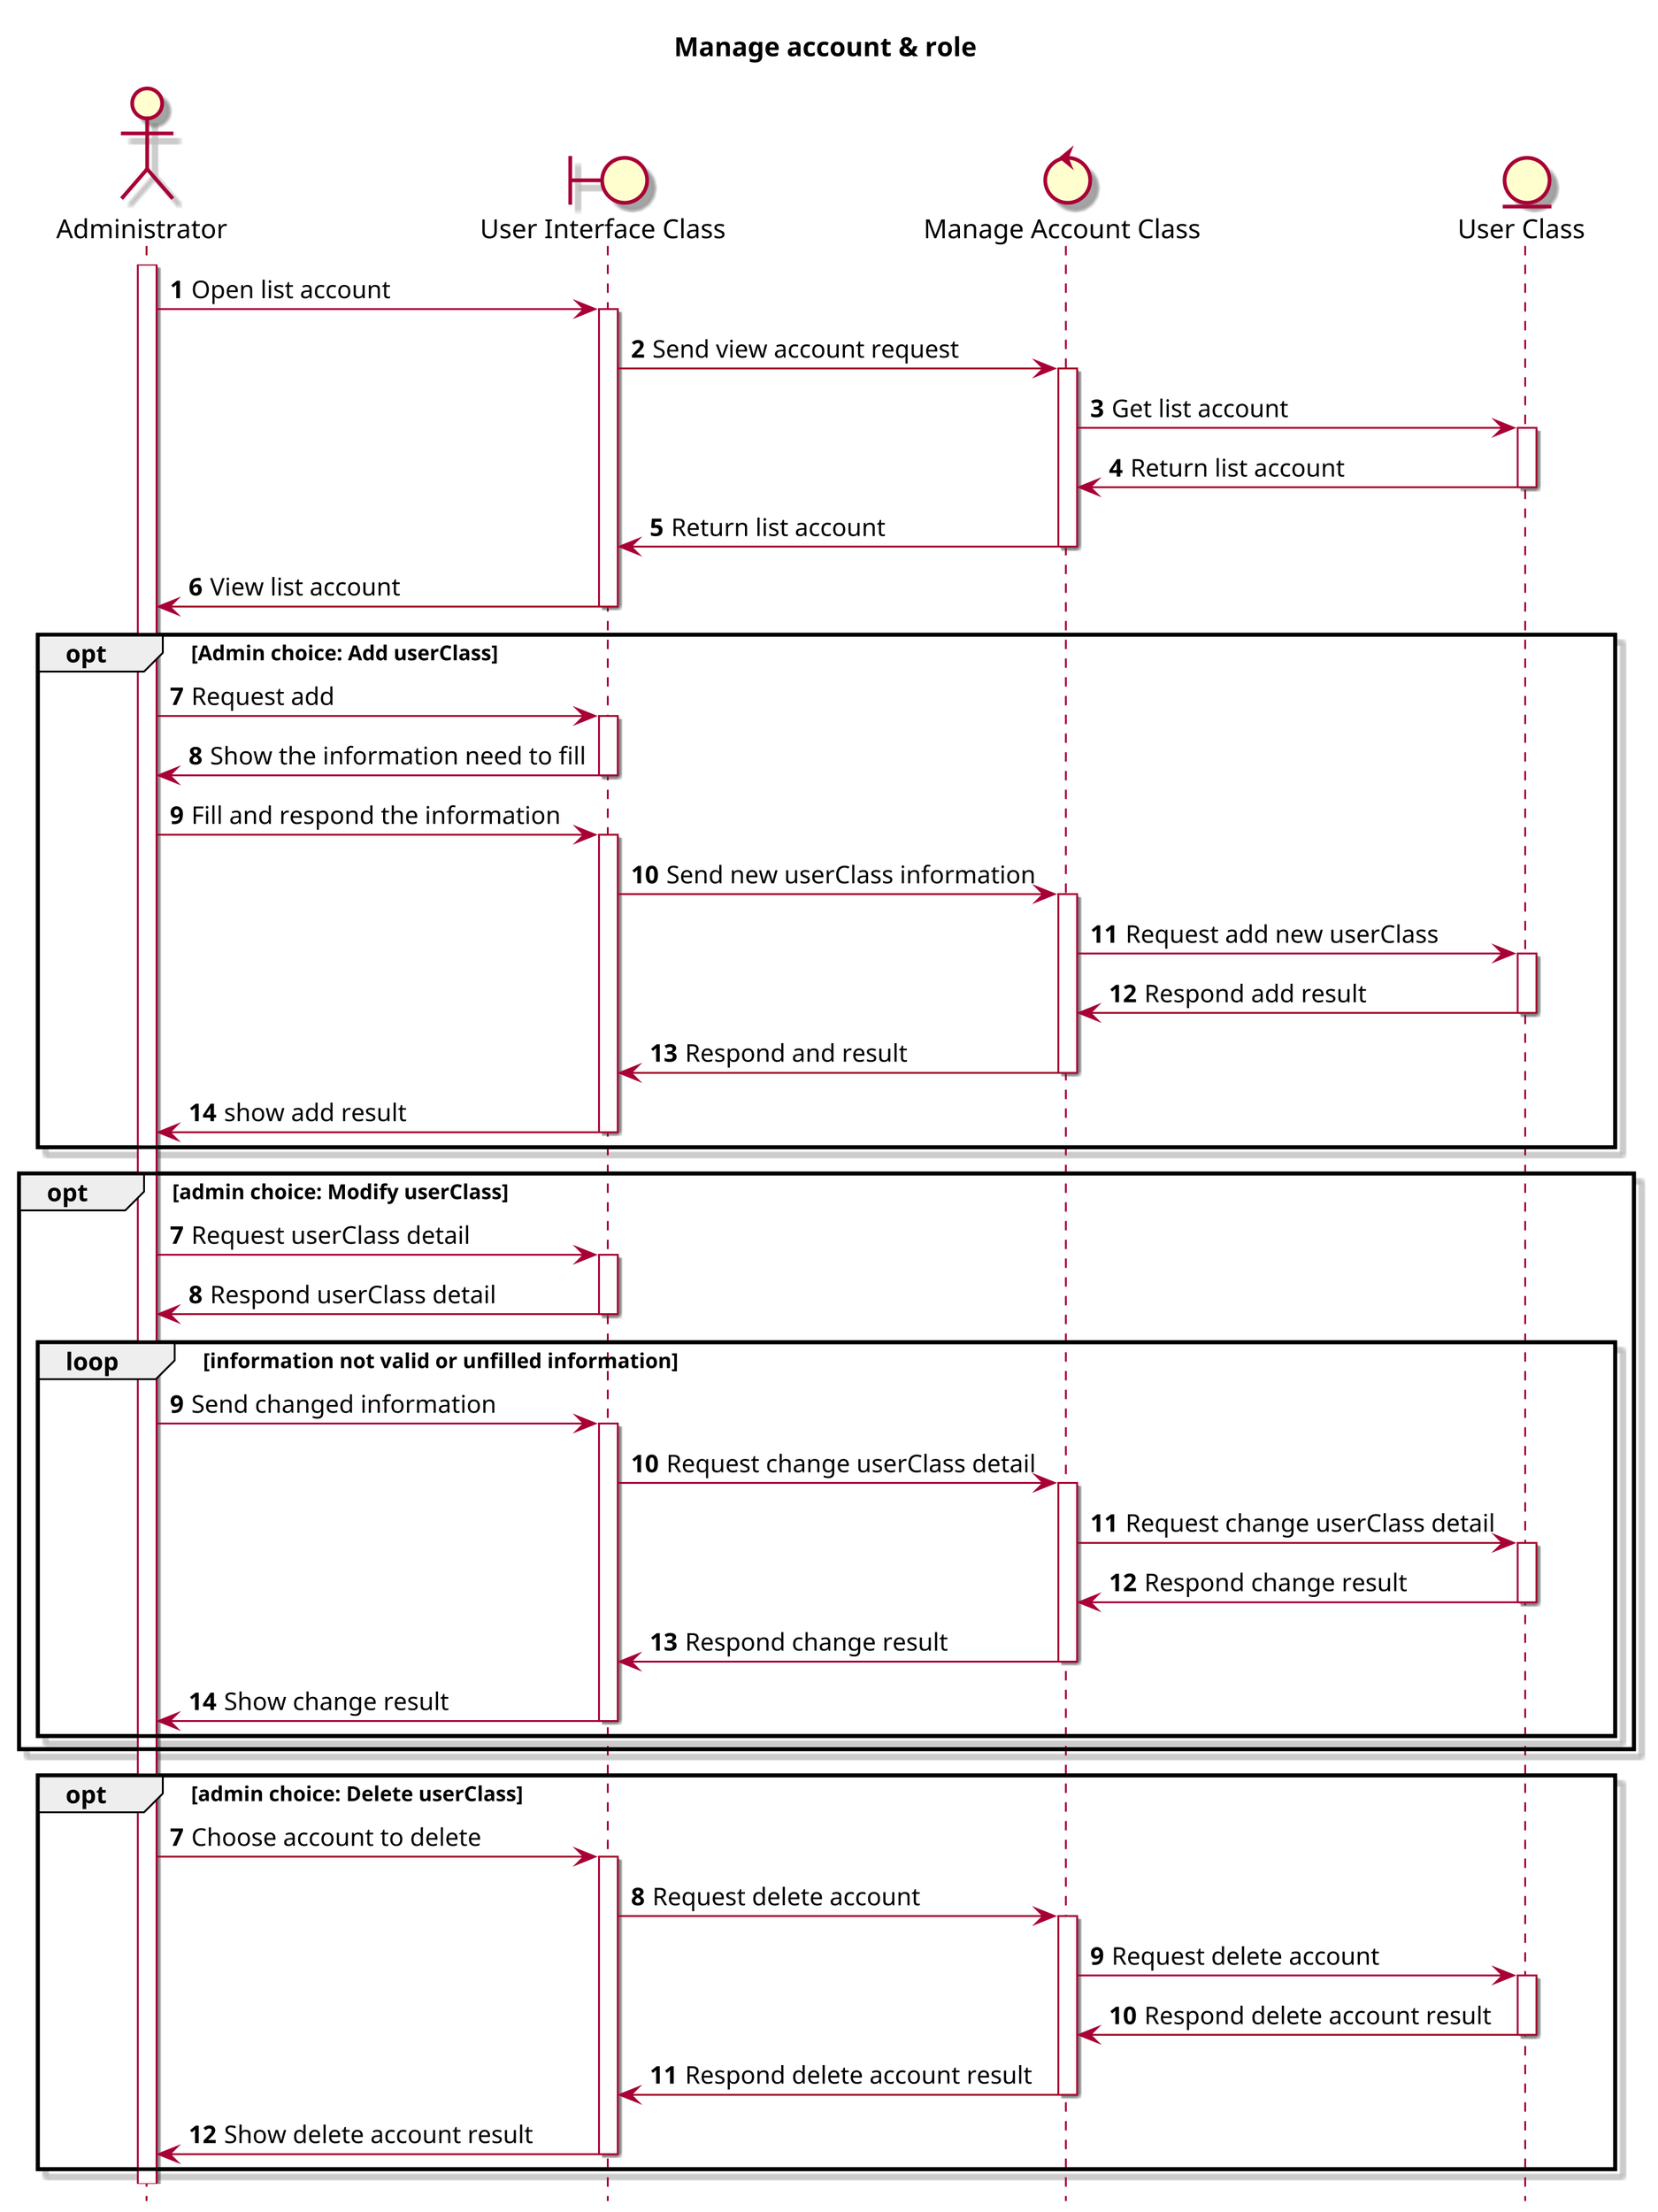 @startuml SEQ1 Manage account & role
skin rose
hide footbox
scale 3

title "Manage account & role"
actor "Administrator" as admin
boundary "User Interface Class" as UIClass
control "Manage Account Class" as manageAccount
entity "User Class" as userClass


autonumber
    admin ++
    admin -> UIClass ++: Open list account
    UIClass -> manageAccount ++: Send view account request
    manageAccount -> userClass ++: Get list account
    userClass -> manageAccount --: Return list account
    manageAccount -> UIClass --: Return list account
    UIClass -> admin --: View list account

    opt Admin choice: Add userClass
        admin -> UIClass ++: Request add
        UIClass -> admin --: Show the information need to fill
        admin -> UIClass ++: Fill and respond the information
        UIClass -> manageAccount ++: Send new userClass information
        manageAccount -> userClass ++: Request add new userClass
        userClass -> manageAccount --: Respond add result
        manageAccount -> UIClass --: Respond and result
        UIClass -> admin --: show add result
    end
    opt admin choice: Modify userClass
        autonumber 7
        admin -> UIClass ++: Request userClass detail
        UIClass -> admin --: Respond userClass detail
        loop information not valid or unfilled information
            admin -> UIClass ++: Send changed information
            UIClass -> manageAccount ++: Request change userClass detail
            manageAccount -> userClass ++: Request change userClass detail
            userClass -> manageAccount --: Respond change result
            manageAccount -> UIClass --: Respond change result
            UIClass -> admin --: Show change result
        end
    end
    opt admin choice: Delete userClass
        autonumber 7
        admin -> UIClass ++: Choose account to delete
        UIClass -> manageAccount ++: Request delete account
        manageAccount -> userClass ++: Request delete account
        userClass -> manageAccount --: Respond delete account result
        manageAccount -> UIClass --: Respond delete account result
        UIClass -> admin --: Show delete account result
    end


@enduml